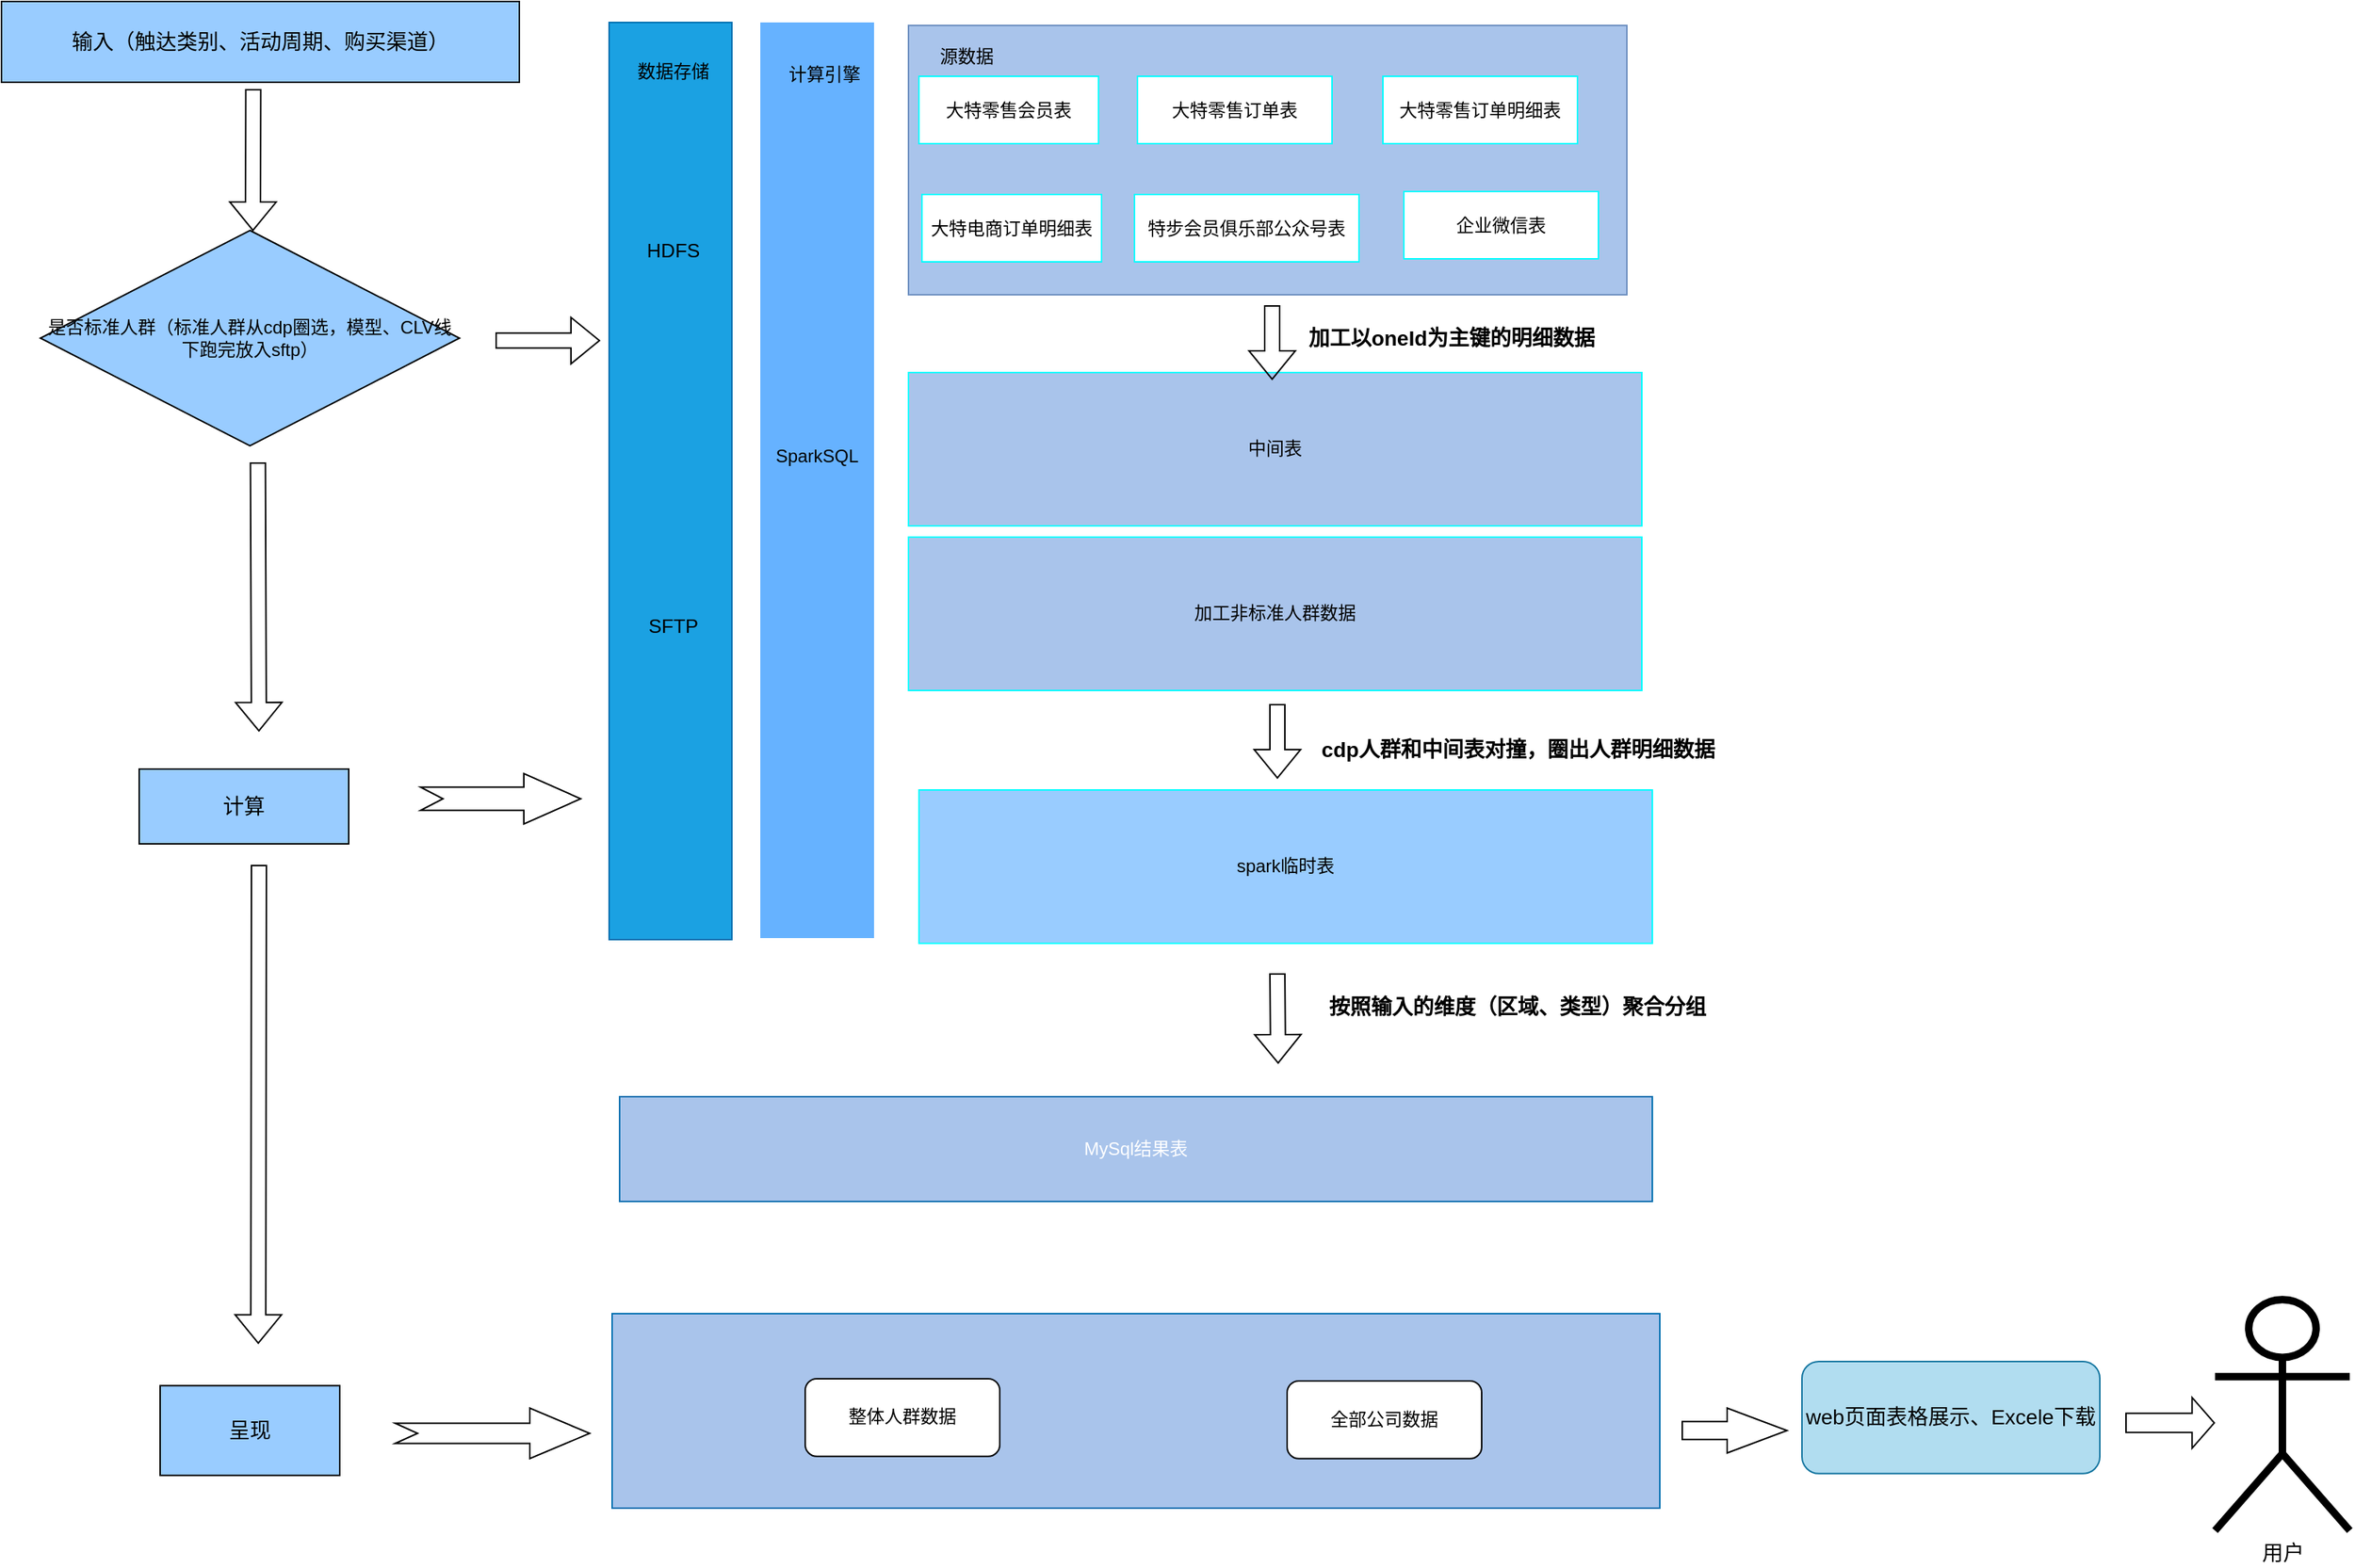 <mxfile version="21.1.2" type="github">
  <diagram id="C5RBs43oDa-KdzZeNtuy" name="Page-1">
    <mxGraphModel dx="2356" dy="1251" grid="0" gridSize="10" guides="1" tooltips="1" connect="1" arrows="1" fold="1" page="1" pageScale="1" pageWidth="827" pageHeight="1169" math="0" shadow="0">
      <root>
        <mxCell id="WIyWlLk6GJQsqaUBKTNV-0" />
        <mxCell id="WIyWlLk6GJQsqaUBKTNV-1" parent="WIyWlLk6GJQsqaUBKTNV-0" />
        <mxCell id="dFzb2xotskJWM5kpIQJ3-0" value="MySql结果表" style="rounded=0;whiteSpace=wrap;html=1;fillColor=#A9C4EB;fontColor=#ffffff;strokeColor=#006EAF;" parent="WIyWlLk6GJQsqaUBKTNV-1" vertex="1">
          <mxGeometry x="640" y="760" width="690" height="70" as="geometry" />
        </mxCell>
        <mxCell id="dFzb2xotskJWM5kpIQJ3-4" value="&lt;span style=&quot;color: rgba(0, 0, 0, 0); font-family: monospace; font-size: 0px; text-align: start; background-color: rgb(251, 251, 251);&quot;&gt;%3CmxGraphModel%3E%3Croot%3E%3CmxCell%20id%3D%220%22%2F%3E%3CmxCell%20id%3D%221%22%20parent%3D%220%22%2F%3E%3CmxCell%20id%3D%222%22%20value%3D%22%26lt%3Bfont%20color%3D%26quot%3B%23000000%26quot%3B%20style%3D%26quot%3Bfont-size%3A%2013px%3B%26quot%3B%26gt%3B%E6%95%B0%E6%8D%AE%E5%AD%98%E5%82%A8%26lt%3B%2Ffont%26gt%3B%22%20style%3D%22text%3Bhtml%3D1%3BstrokeColor%3Dnone%3BfillColor%3Dnone%3Balign%3Dcenter%3BverticalAlign%3Dmiddle%3BwhiteSpace%3Dwrap%3Brounded%3D0%3BfontSize%3D13%3BfontColor%3D%23FFFFFF%3B%22%20vertex%3D%221%22%20parent%3D%221%22%3E%3CmxGeometry%20x%3D%22235%22%20y%3D%22165%22%20width%3D%2260%22%20height%3D%2230%22%20as%3D%22geometry%22%2F%3E%3C%2FmxCell%3E%3C%2Froot%3E%3C%2FmxGraphModel%3E&lt;/span&gt;" style="rounded=0;whiteSpace=wrap;html=1;fontSize=15;fontColor=#FFFFFF;fillColor=#66B2FF;labelBackgroundColor=#33FFFF;strokeColor=none;" parent="WIyWlLk6GJQsqaUBKTNV-1" vertex="1">
          <mxGeometry x="734" y="42" width="76" height="612" as="geometry" />
        </mxCell>
        <mxCell id="dFzb2xotskJWM5kpIQJ3-5" value="&lt;font color=&quot;#000000&quot; style=&quot;font-size: 12px;&quot;&gt;计算引擎&lt;/font&gt;" style="text;html=1;strokeColor=none;fillColor=none;align=center;verticalAlign=middle;whiteSpace=wrap;rounded=0;fontSize=12;fontColor=#FFFFFF;" parent="WIyWlLk6GJQsqaUBKTNV-1" vertex="1">
          <mxGeometry x="747" y="62" width="60" height="30" as="geometry" />
        </mxCell>
        <mxCell id="dFzb2xotskJWM5kpIQJ3-6" value="SparkSQL" style="text;html=1;strokeColor=none;fillColor=none;align=center;verticalAlign=middle;whiteSpace=wrap;rounded=0;labelBackgroundColor=none;fontSize=12;fontColor=#000000;" parent="WIyWlLk6GJQsqaUBKTNV-1" vertex="1">
          <mxGeometry x="742" y="317" width="60" height="30" as="geometry" />
        </mxCell>
        <mxCell id="dFzb2xotskJWM5kpIQJ3-7" value="" style="rounded=0;whiteSpace=wrap;html=1;labelBackgroundColor=none;strokeColor=#6c8ebf;fontSize=12;fillColor=#A9C4EB;" parent="WIyWlLk6GJQsqaUBKTNV-1" vertex="1">
          <mxGeometry x="833" y="44" width="480" height="180" as="geometry" />
        </mxCell>
        <mxCell id="dFzb2xotskJWM5kpIQJ3-8" value="源数据" style="text;html=1;strokeColor=none;fillColor=none;align=center;verticalAlign=middle;whiteSpace=wrap;rounded=0;labelBackgroundColor=none;fontSize=12;fontColor=#000000;" parent="WIyWlLk6GJQsqaUBKTNV-1" vertex="1">
          <mxGeometry x="842" y="50" width="60" height="30" as="geometry" />
        </mxCell>
        <mxCell id="dFzb2xotskJWM5kpIQJ3-9" value="大特零售会员表" style="rounded=0;whiteSpace=wrap;html=1;labelBackgroundColor=none;strokeColor=#00FFFF;fontSize=12;fontColor=#000000;fillColor=#FFFFFF;" parent="WIyWlLk6GJQsqaUBKTNV-1" vertex="1">
          <mxGeometry x="840" y="78" width="120" height="45" as="geometry" />
        </mxCell>
        <mxCell id="dFzb2xotskJWM5kpIQJ3-10" value="大特零售订单表" style="rounded=0;whiteSpace=wrap;html=1;labelBackgroundColor=none;strokeColor=#00FFFF;fontSize=12;fontColor=#000000;fillColor=#FFFFFF;" parent="WIyWlLk6GJQsqaUBKTNV-1" vertex="1">
          <mxGeometry x="986" y="78" width="130" height="45" as="geometry" />
        </mxCell>
        <mxCell id="dFzb2xotskJWM5kpIQJ3-11" value="大特零售订单明细表" style="rounded=0;whiteSpace=wrap;html=1;labelBackgroundColor=none;strokeColor=#00FFFF;fontSize=12;fontColor=#000000;fillColor=#FFFFFF;" parent="WIyWlLk6GJQsqaUBKTNV-1" vertex="1">
          <mxGeometry x="1150" y="78" width="130" height="45" as="geometry" />
        </mxCell>
        <mxCell id="dFzb2xotskJWM5kpIQJ3-12" value="中间表" style="rounded=0;whiteSpace=wrap;html=1;labelBackgroundColor=none;strokeColor=#00FFFF;fontSize=12;fontColor=#000000;fillColor=#A9C4EB;" parent="WIyWlLk6GJQsqaUBKTNV-1" vertex="1">
          <mxGeometry x="833" y="276" width="490" height="102.5" as="geometry" />
        </mxCell>
        <mxCell id="dFzb2xotskJWM5kpIQJ3-13" value="大特电商订单明细表" style="rounded=0;whiteSpace=wrap;html=1;labelBackgroundColor=none;strokeColor=#00FFFF;fontSize=12;fontColor=#000000;fillColor=#FFFFFF;" parent="WIyWlLk6GJQsqaUBKTNV-1" vertex="1">
          <mxGeometry x="842" y="157" width="120" height="45" as="geometry" />
        </mxCell>
        <mxCell id="dFzb2xotskJWM5kpIQJ3-14" value="特步会员俱乐部公众号表" style="rounded=0;whiteSpace=wrap;html=1;labelBackgroundColor=none;strokeColor=#00FFFF;fontSize=12;fontColor=#000000;fillColor=#FFFFFF;" parent="WIyWlLk6GJQsqaUBKTNV-1" vertex="1">
          <mxGeometry x="984" y="157" width="150" height="45" as="geometry" />
        </mxCell>
        <mxCell id="dFzb2xotskJWM5kpIQJ3-15" value="企业微信表" style="rounded=0;whiteSpace=wrap;html=1;labelBackgroundColor=none;strokeColor=#00FFFF;fontSize=12;fontColor=#000000;fillColor=#FFFFFF;" parent="WIyWlLk6GJQsqaUBKTNV-1" vertex="1">
          <mxGeometry x="1164" y="155" width="130" height="45" as="geometry" />
        </mxCell>
        <mxCell id="dFzb2xotskJWM5kpIQJ3-16" value="" style="shape=flexArrow;endArrow=classic;html=1;rounded=0;" parent="WIyWlLk6GJQsqaUBKTNV-1" edge="1">
          <mxGeometry width="50" height="50" relative="1" as="geometry">
            <mxPoint x="1079.5" y="497.5" as="sourcePoint" />
            <mxPoint x="1079.5" y="547.5" as="targetPoint" />
          </mxGeometry>
        </mxCell>
        <mxCell id="dFzb2xotskJWM5kpIQJ3-17" value="加工以oneId为主键的明细数据" style="text;html=1;strokeColor=none;fillColor=none;align=center;verticalAlign=middle;whiteSpace=wrap;rounded=0;fontColor=#000000;fontStyle=1;fontSize=14;" parent="WIyWlLk6GJQsqaUBKTNV-1" vertex="1">
          <mxGeometry x="1096" y="248" width="200" height="10" as="geometry" />
        </mxCell>
        <mxCell id="dFzb2xotskJWM5kpIQJ3-18" value="spark临时表" style="rounded=0;whiteSpace=wrap;html=1;labelBackgroundColor=none;strokeColor=#00FFFF;fontSize=12;fontColor=#000000;fillColor=#99CCFF;" parent="WIyWlLk6GJQsqaUBKTNV-1" vertex="1">
          <mxGeometry x="840" y="555" width="490" height="102.5" as="geometry" />
        </mxCell>
        <mxCell id="dFzb2xotskJWM5kpIQJ3-19" value="" style="shape=flexArrow;endArrow=classic;html=1;rounded=0;" parent="WIyWlLk6GJQsqaUBKTNV-1" edge="1">
          <mxGeometry width="50" height="50" relative="1" as="geometry">
            <mxPoint x="1076" y="231" as="sourcePoint" />
            <mxPoint x="1076" y="281" as="targetPoint" />
          </mxGeometry>
        </mxCell>
        <mxCell id="dFzb2xotskJWM5kpIQJ3-20" value="" style="shape=flexArrow;endArrow=classic;html=1;rounded=0;" parent="WIyWlLk6GJQsqaUBKTNV-1" edge="1">
          <mxGeometry width="50" height="50" relative="1" as="geometry">
            <mxPoint x="1079.5" y="677.5" as="sourcePoint" />
            <mxPoint x="1080" y="738" as="targetPoint" />
          </mxGeometry>
        </mxCell>
        <mxCell id="dFzb2xotskJWM5kpIQJ3-21" value="按照输入的维度（区域、类型）聚合分组" style="text;html=1;strokeColor=none;fillColor=none;align=center;verticalAlign=middle;whiteSpace=wrap;rounded=0;fontSize=14;fontColor=#000000;fontStyle=1" parent="WIyWlLk6GJQsqaUBKTNV-1" vertex="1">
          <mxGeometry x="1100" y="690" width="280" height="20" as="geometry" />
        </mxCell>
        <mxCell id="dFzb2xotskJWM5kpIQJ3-22" value="" style="shape=flexArrow;endArrow=classic;html=1;rounded=0;fontSize=14;fontColor=#000000;" parent="WIyWlLk6GJQsqaUBKTNV-1" edge="1">
          <mxGeometry width="50" height="50" relative="1" as="geometry">
            <mxPoint x="398.33" y="336" as="sourcePoint" />
            <mxPoint x="399" y="516" as="targetPoint" />
          </mxGeometry>
        </mxCell>
        <mxCell id="dFzb2xotskJWM5kpIQJ3-23" value="输入（触达类别、活动周期、购买渠道）" style="rounded=0;whiteSpace=wrap;html=1;fontSize=14;fontColor=#000000;fillColor=#99CCFF;" parent="WIyWlLk6GJQsqaUBKTNV-1" vertex="1">
          <mxGeometry x="227" y="28" width="346" height="54" as="geometry" />
        </mxCell>
        <mxCell id="dFzb2xotskJWM5kpIQJ3-24" value="计算" style="rounded=0;whiteSpace=wrap;html=1;fontSize=14;fontColor=#000000;fillColor=#99CCFF;" parent="WIyWlLk6GJQsqaUBKTNV-1" vertex="1">
          <mxGeometry x="319" y="541" width="140" height="50" as="geometry" />
        </mxCell>
        <mxCell id="dFzb2xotskJWM5kpIQJ3-25" value="" style="shape=flexArrow;endArrow=classic;html=1;rounded=0;fontSize=14;fontColor=#000000;" parent="WIyWlLk6GJQsqaUBKTNV-1" edge="1">
          <mxGeometry x="1" y="-149" width="50" height="50" relative="1" as="geometry">
            <mxPoint x="399" y="605" as="sourcePoint" />
            <mxPoint x="398.57" y="925.25" as="targetPoint" />
            <mxPoint x="129" y="147" as="offset" />
          </mxGeometry>
        </mxCell>
        <mxCell id="dFzb2xotskJWM5kpIQJ3-26" value="呈现" style="rounded=0;whiteSpace=wrap;html=1;fontSize=14;fontColor=#000000;fillColor=#99CCFF;" parent="WIyWlLk6GJQsqaUBKTNV-1" vertex="1">
          <mxGeometry x="333" y="953.13" width="120" height="60" as="geometry" />
        </mxCell>
        <mxCell id="dFzb2xotskJWM5kpIQJ3-27" value="" style="rounded=0;whiteSpace=wrap;html=1;fontSize=14;fontColor=#ffffff;fillColor=#A9C4EB;strokeColor=#006EAF;" parent="WIyWlLk6GJQsqaUBKTNV-1" vertex="1">
          <mxGeometry x="635" y="905" width="700" height="130" as="geometry" />
        </mxCell>
        <mxCell id="dFzb2xotskJWM5kpIQJ3-29" value="web页面表格展示、Excele下载" style="rounded=1;whiteSpace=wrap;html=1;shadow=0;fontSize=14;fillColor=#b1ddf0;strokeColor=#10739e;" parent="WIyWlLk6GJQsqaUBKTNV-1" vertex="1">
          <mxGeometry x="1430" y="937" width="199" height="74.88" as="geometry" />
        </mxCell>
        <mxCell id="dFzb2xotskJWM5kpIQJ3-30" value="" style="html=1;shadow=0;dashed=0;align=center;verticalAlign=middle;shape=mxgraph.arrows2.arrow;dy=0.54;dx=38;notch=15;fontSize=14;fontColor=#000000;fillColor=none;" parent="WIyWlLk6GJQsqaUBKTNV-1" vertex="1">
          <mxGeometry x="507" y="544" width="107" height="33.75" as="geometry" />
        </mxCell>
        <mxCell id="dFzb2xotskJWM5kpIQJ3-31" value="" style="html=1;shadow=0;dashed=0;align=center;verticalAlign=middle;shape=mxgraph.arrows2.arrow;dy=0.6;dx=40;notch=15;fontSize=14;fontColor=#000000;fillColor=none;" parent="WIyWlLk6GJQsqaUBKTNV-1" vertex="1">
          <mxGeometry x="490" y="968.13" width="130" height="33.75" as="geometry" />
        </mxCell>
        <mxCell id="dFzb2xotskJWM5kpIQJ3-32" value="" style="html=1;shadow=0;dashed=0;align=center;verticalAlign=middle;shape=mxgraph.arrows2.arrow;dy=0.6;dx=40;notch=0;fontSize=14;fontColor=#000000;fillColor=none;" parent="WIyWlLk6GJQsqaUBKTNV-1" vertex="1">
          <mxGeometry x="1350" y="968.13" width="70" height="30" as="geometry" />
        </mxCell>
        <mxCell id="dFzb2xotskJWM5kpIQJ3-33" value="用户" style="shape=umlActor;verticalLabelPosition=bottom;verticalAlign=top;html=1;outlineConnect=0;shadow=0;strokeWidth=5;fontSize=14;fontColor=#000000;fillColor=none;" parent="WIyWlLk6GJQsqaUBKTNV-1" vertex="1">
          <mxGeometry x="1706" y="895.62" width="90" height="154.38" as="geometry" />
        </mxCell>
        <mxCell id="dFzb2xotskJWM5kpIQJ3-34" value="" style="shape=flexArrow;endArrow=classic;html=1;rounded=0;fontSize=14;fontColor=#000000;width=12.857;endSize=4.614;" parent="WIyWlLk6GJQsqaUBKTNV-1" edge="1">
          <mxGeometry width="50" height="50" relative="1" as="geometry">
            <mxPoint x="1646" y="978" as="sourcePoint" />
            <mxPoint x="1706" y="978" as="targetPoint" />
          </mxGeometry>
        </mxCell>
        <mxCell id="dFzb2xotskJWM5kpIQJ3-35" value="整体人群数据" style="rounded=1;whiteSpace=wrap;html=1;" parent="WIyWlLk6GJQsqaUBKTNV-1" vertex="1">
          <mxGeometry x="764" y="948.5" width="130" height="51.88" as="geometry" />
        </mxCell>
        <mxCell id="dFzb2xotskJWM5kpIQJ3-36" value="全部公司数据" style="rounded=1;whiteSpace=wrap;html=1;" parent="WIyWlLk6GJQsqaUBKTNV-1" vertex="1">
          <mxGeometry x="1086" y="950" width="130" height="51.88" as="geometry" />
        </mxCell>
        <mxCell id="dFzb2xotskJWM5kpIQJ3-38" value="cdp人群和中间表对撞，圈出人群明细数据" style="text;html=1;strokeColor=none;fillColor=none;align=center;verticalAlign=middle;whiteSpace=wrap;rounded=0;fontColor=#000000;fontStyle=1;fontSize=14;" parent="WIyWlLk6GJQsqaUBKTNV-1" vertex="1">
          <mxGeometry x="1105" y="523" width="271" height="10" as="geometry" />
        </mxCell>
        <mxCell id="dFzb2xotskJWM5kpIQJ3-51" value="是否标准人群（标准人群从cdp圈选，模型、CLV线下跑完放入sftp&lt;span style=&quot;background-color: initial;&quot;&gt;）&lt;/span&gt;" style="rhombus;whiteSpace=wrap;html=1;gradientColor=none;fillColor=#99CCFF;" parent="WIyWlLk6GJQsqaUBKTNV-1" vertex="1">
          <mxGeometry x="253" y="181" width="280" height="144" as="geometry" />
        </mxCell>
        <mxCell id="dFzb2xotskJWM5kpIQJ3-52" value="" style="shape=flexArrow;endArrow=classic;html=1;rounded=0;fontSize=14;fontColor=#000000;" parent="WIyWlLk6GJQsqaUBKTNV-1" edge="1">
          <mxGeometry width="50" height="50" relative="1" as="geometry">
            <mxPoint x="557" y="254.67" as="sourcePoint" />
            <mxPoint x="627" y="254.67" as="targetPoint" />
          </mxGeometry>
        </mxCell>
        <mxCell id="dFzb2xotskJWM5kpIQJ3-53" value="" style="shape=flexArrow;endArrow=classic;html=1;rounded=0;fontSize=14;fontColor=#000000;" parent="WIyWlLk6GJQsqaUBKTNV-1" edge="1">
          <mxGeometry x="1" y="-149" width="50" height="50" relative="1" as="geometry">
            <mxPoint x="395.23" y="86.5" as="sourcePoint" />
            <mxPoint x="395" y="181.5" as="targetPoint" />
            <mxPoint x="129" y="147" as="offset" />
          </mxGeometry>
        </mxCell>
        <mxCell id="dFzb2xotskJWM5kpIQJ3-54" value="加工非标准人群数据" style="rounded=0;whiteSpace=wrap;html=1;labelBackgroundColor=none;strokeColor=#00FFFF;fontSize=12;fontColor=#000000;fillColor=#A9C4EB;" parent="WIyWlLk6GJQsqaUBKTNV-1" vertex="1">
          <mxGeometry x="833" y="386" width="490" height="102.5" as="geometry" />
        </mxCell>
        <mxCell id="akmJNxPO6BZ34CS4fUWW-0" value="" style="rounded=0;whiteSpace=wrap;html=1;fontSize=15;fontColor=#ffffff;fillColor=#1ba1e2;labelBackgroundColor=#33FFFF;strokeColor=#006EAF;" vertex="1" parent="WIyWlLk6GJQsqaUBKTNV-1">
          <mxGeometry x="633" y="42" width="82" height="613" as="geometry" />
        </mxCell>
        <mxCell id="akmJNxPO6BZ34CS4fUWW-1" value="&lt;font color=&quot;#000000&quot; style=&quot;font-size: 12px;&quot;&gt;数据存储&lt;/font&gt;" style="text;html=1;strokeColor=none;fillColor=none;align=center;verticalAlign=middle;whiteSpace=wrap;rounded=0;fontSize=12;fontColor=#FFFFFF;" vertex="1" parent="WIyWlLk6GJQsqaUBKTNV-1">
          <mxGeometry x="645.5" y="60" width="60" height="30" as="geometry" />
        </mxCell>
        <mxCell id="akmJNxPO6BZ34CS4fUWW-2" value="HDFS" style="text;html=1;strokeColor=none;fillColor=none;align=center;verticalAlign=middle;whiteSpace=wrap;rounded=0;labelBackgroundColor=none;fontSize=13;fontColor=#000000;" vertex="1" parent="WIyWlLk6GJQsqaUBKTNV-1">
          <mxGeometry x="645.5" y="179" width="60" height="30" as="geometry" />
        </mxCell>
        <mxCell id="akmJNxPO6BZ34CS4fUWW-3" value="SFTP" style="text;html=1;strokeColor=none;fillColor=none;align=center;verticalAlign=middle;whiteSpace=wrap;rounded=0;labelBackgroundColor=none;fontSize=13;fontColor=#000000;" vertex="1" parent="WIyWlLk6GJQsqaUBKTNV-1">
          <mxGeometry x="645.5" y="430" width="60" height="30" as="geometry" />
        </mxCell>
      </root>
    </mxGraphModel>
  </diagram>
</mxfile>

